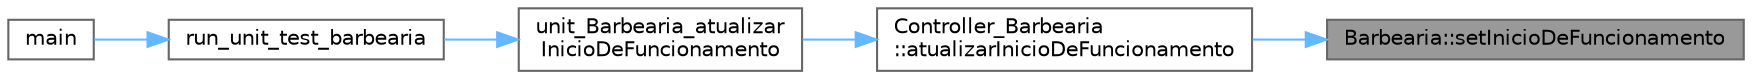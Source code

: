 digraph "Barbearia::setInicioDeFuncionamento"
{
 // LATEX_PDF_SIZE
  bgcolor="transparent";
  edge [fontname=Helvetica,fontsize=10,labelfontname=Helvetica,labelfontsize=10];
  node [fontname=Helvetica,fontsize=10,shape=box,height=0.2,width=0.4];
  rankdir="RL";
  Node1 [id="Node000001",label="Barbearia::setInicioDeFuncionamento",height=0.2,width=0.4,color="gray40", fillcolor="grey60", style="filled", fontcolor="black",tooltip=" "];
  Node1 -> Node2 [id="edge1_Node000001_Node000002",dir="back",color="steelblue1",style="solid",tooltip=" "];
  Node2 [id="Node000002",label="Controller_Barbearia\l::atualizarInicioDeFuncionamento",height=0.2,width=0.4,color="grey40", fillcolor="white", style="filled",URL="$class_controller___barbearia.html#a796ad771471b74fc17338108a898d94e",tooltip="Atualiza o horário de início de funcionamento da barbearia."];
  Node2 -> Node3 [id="edge2_Node000002_Node000003",dir="back",color="steelblue1",style="solid",tooltip=" "];
  Node3 [id="Node000003",label="unit_Barbearia_atualizar\lInicioDeFuncionamento",height=0.2,width=0.4,color="grey40", fillcolor="white", style="filled",URL="$unit__barbearia_8cpp.html#a6c2463c9208a7cb423dc9be908f94b8b",tooltip=" "];
  Node3 -> Node4 [id="edge3_Node000003_Node000004",dir="back",color="steelblue1",style="solid",tooltip=" "];
  Node4 [id="Node000004",label="run_unit_test_barbearia",height=0.2,width=0.4,color="grey40", fillcolor="white", style="filled",URL="$unit__barbearia_8cpp.html#a2f665a11fa69c3619177d977abc52226",tooltip=" "];
  Node4 -> Node5 [id="edge4_Node000004_Node000005",dir="back",color="steelblue1",style="solid",tooltip=" "];
  Node5 [id="Node000005",label="main",height=0.2,width=0.4,color="grey40", fillcolor="white", style="filled",URL="$test_2unit_2main_8cpp.html#ae66f6b31b5ad750f1fe042a706a4e3d4",tooltip=" "];
}
